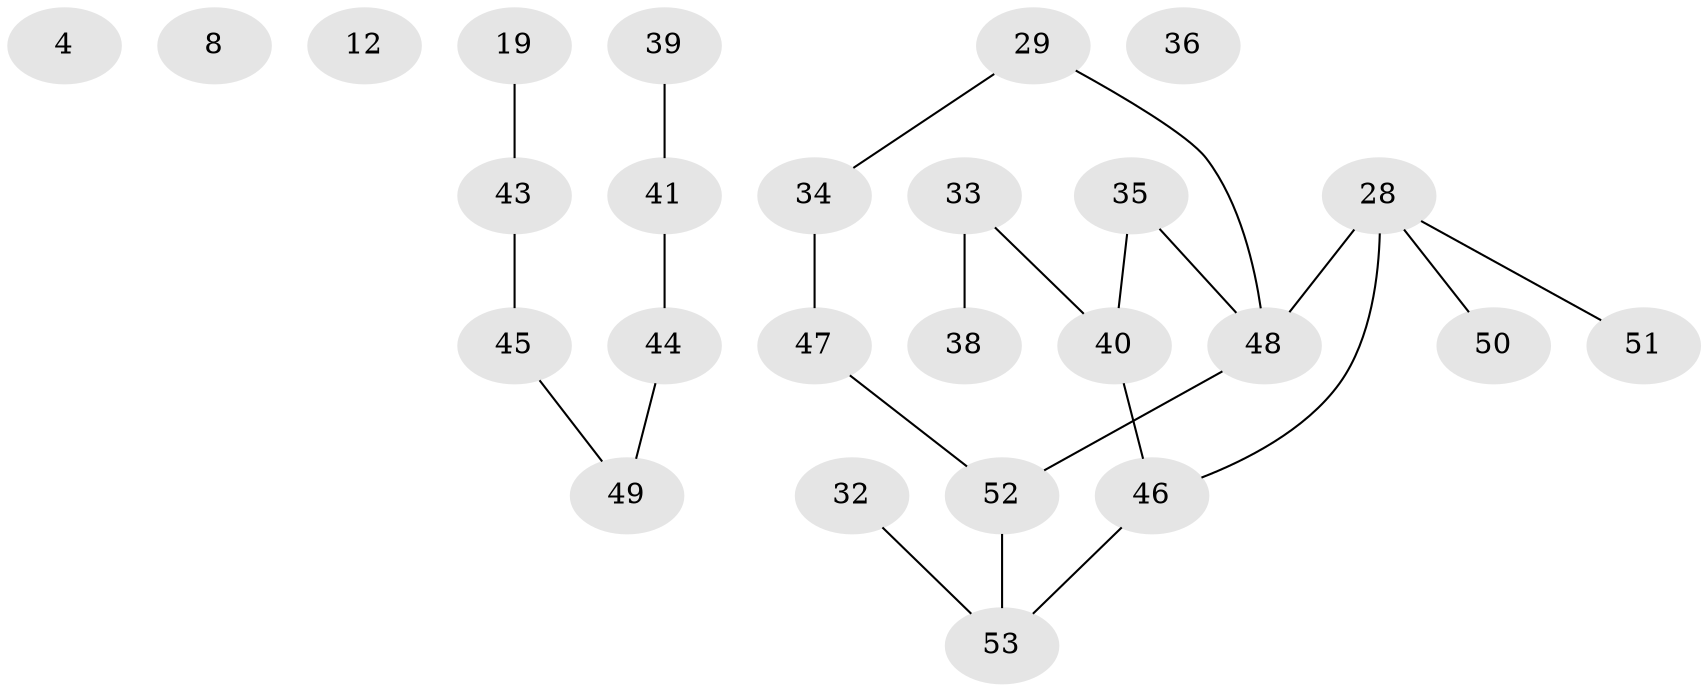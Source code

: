 // original degree distribution, {4: 0.09433962264150944, 2: 0.2641509433962264, 1: 0.2830188679245283, 0: 0.07547169811320754, 3: 0.2641509433962264, 5: 0.018867924528301886}
// Generated by graph-tools (version 1.1) at 2025/39/03/09/25 04:39:56]
// undirected, 26 vertices, 23 edges
graph export_dot {
graph [start="1"]
  node [color=gray90,style=filled];
  4;
  8;
  12;
  19;
  28 [super="+26+6"];
  29 [super="+25+27"];
  32;
  33;
  34 [super="+16"];
  35 [super="+3"];
  36;
  38 [super="+24+7+22"];
  39;
  40 [super="+31+30"];
  41;
  43 [super="+2"];
  44 [super="+37+13"];
  45;
  46 [super="+42"];
  47 [super="+9"];
  48 [super="+20"];
  49 [super="+18"];
  50 [super="+21"];
  51;
  52 [super="+17"];
  53 [super="+10+14+23"];
  19 -- 43;
  28 -- 46 [weight=2];
  28 -- 51;
  28 -- 48;
  28 -- 50;
  29 -- 34;
  29 -- 48;
  32 -- 53;
  33 -- 40;
  33 -- 38;
  34 -- 47;
  35 -- 48;
  35 -- 40;
  39 -- 41;
  40 -- 46 [weight=2];
  41 -- 44;
  43 -- 45 [weight=2];
  44 -- 49;
  45 -- 49;
  46 -- 53;
  47 -- 52 [weight=2];
  48 -- 52 [weight=2];
  52 -- 53;
}
